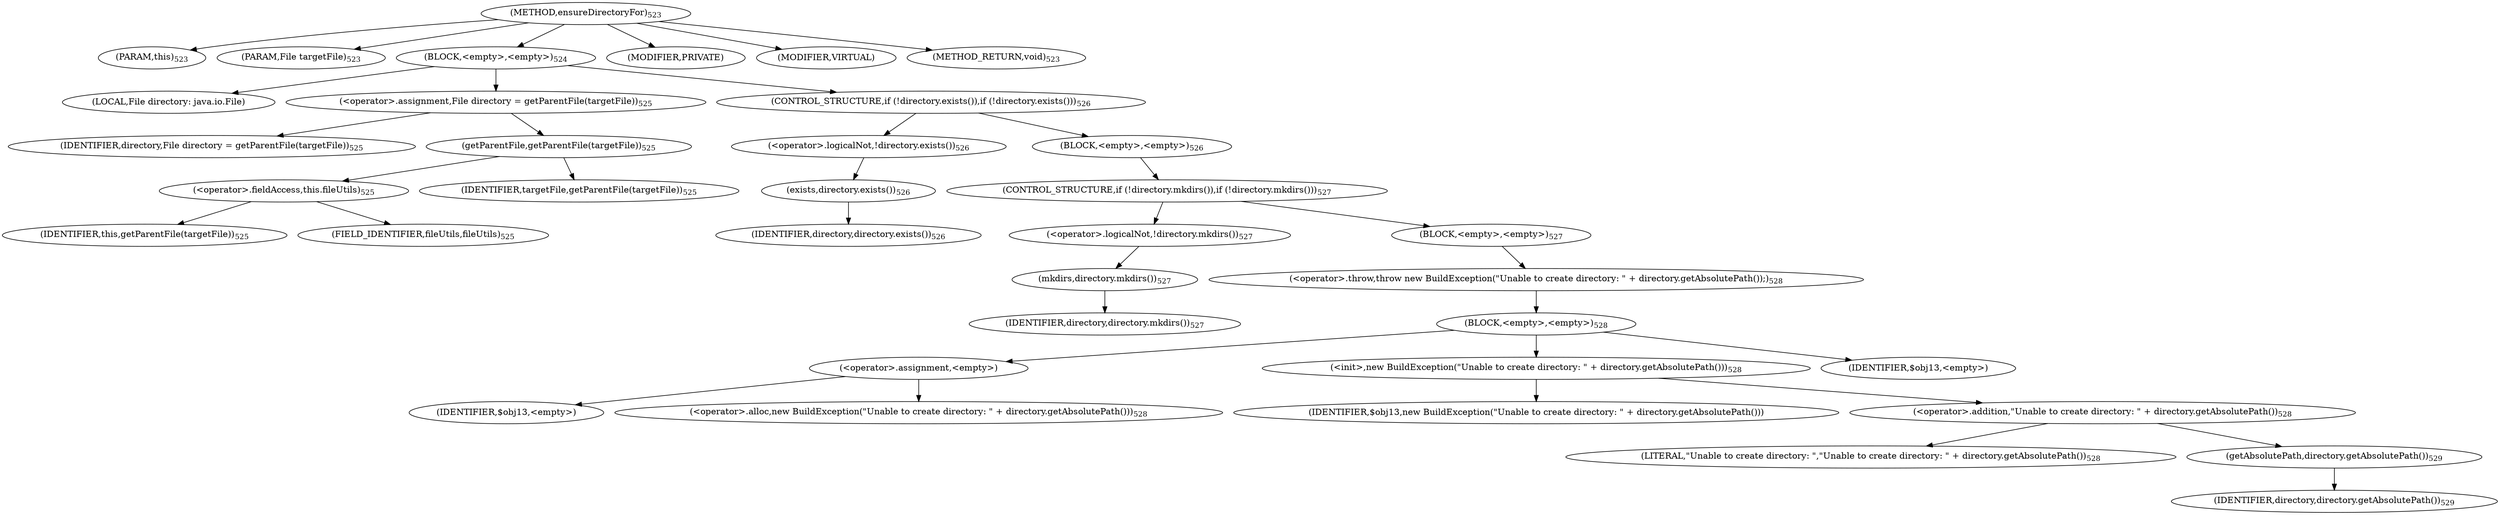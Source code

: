 digraph "ensureDirectoryFor" {  
"1076" [label = <(METHOD,ensureDirectoryFor)<SUB>523</SUB>> ]
"1077" [label = <(PARAM,this)<SUB>523</SUB>> ]
"1078" [label = <(PARAM,File targetFile)<SUB>523</SUB>> ]
"1079" [label = <(BLOCK,&lt;empty&gt;,&lt;empty&gt;)<SUB>524</SUB>> ]
"1080" [label = <(LOCAL,File directory: java.io.File)> ]
"1081" [label = <(&lt;operator&gt;.assignment,File directory = getParentFile(targetFile))<SUB>525</SUB>> ]
"1082" [label = <(IDENTIFIER,directory,File directory = getParentFile(targetFile))<SUB>525</SUB>> ]
"1083" [label = <(getParentFile,getParentFile(targetFile))<SUB>525</SUB>> ]
"1084" [label = <(&lt;operator&gt;.fieldAccess,this.fileUtils)<SUB>525</SUB>> ]
"1085" [label = <(IDENTIFIER,this,getParentFile(targetFile))<SUB>525</SUB>> ]
"1086" [label = <(FIELD_IDENTIFIER,fileUtils,fileUtils)<SUB>525</SUB>> ]
"1087" [label = <(IDENTIFIER,targetFile,getParentFile(targetFile))<SUB>525</SUB>> ]
"1088" [label = <(CONTROL_STRUCTURE,if (!directory.exists()),if (!directory.exists()))<SUB>526</SUB>> ]
"1089" [label = <(&lt;operator&gt;.logicalNot,!directory.exists())<SUB>526</SUB>> ]
"1090" [label = <(exists,directory.exists())<SUB>526</SUB>> ]
"1091" [label = <(IDENTIFIER,directory,directory.exists())<SUB>526</SUB>> ]
"1092" [label = <(BLOCK,&lt;empty&gt;,&lt;empty&gt;)<SUB>526</SUB>> ]
"1093" [label = <(CONTROL_STRUCTURE,if (!directory.mkdirs()),if (!directory.mkdirs()))<SUB>527</SUB>> ]
"1094" [label = <(&lt;operator&gt;.logicalNot,!directory.mkdirs())<SUB>527</SUB>> ]
"1095" [label = <(mkdirs,directory.mkdirs())<SUB>527</SUB>> ]
"1096" [label = <(IDENTIFIER,directory,directory.mkdirs())<SUB>527</SUB>> ]
"1097" [label = <(BLOCK,&lt;empty&gt;,&lt;empty&gt;)<SUB>527</SUB>> ]
"1098" [label = <(&lt;operator&gt;.throw,throw new BuildException(&quot;Unable to create directory: &quot; + directory.getAbsolutePath());)<SUB>528</SUB>> ]
"1099" [label = <(BLOCK,&lt;empty&gt;,&lt;empty&gt;)<SUB>528</SUB>> ]
"1100" [label = <(&lt;operator&gt;.assignment,&lt;empty&gt;)> ]
"1101" [label = <(IDENTIFIER,$obj13,&lt;empty&gt;)> ]
"1102" [label = <(&lt;operator&gt;.alloc,new BuildException(&quot;Unable to create directory: &quot; + directory.getAbsolutePath()))<SUB>528</SUB>> ]
"1103" [label = <(&lt;init&gt;,new BuildException(&quot;Unable to create directory: &quot; + directory.getAbsolutePath()))<SUB>528</SUB>> ]
"1104" [label = <(IDENTIFIER,$obj13,new BuildException(&quot;Unable to create directory: &quot; + directory.getAbsolutePath()))> ]
"1105" [label = <(&lt;operator&gt;.addition,&quot;Unable to create directory: &quot; + directory.getAbsolutePath())<SUB>528</SUB>> ]
"1106" [label = <(LITERAL,&quot;Unable to create directory: &quot;,&quot;Unable to create directory: &quot; + directory.getAbsolutePath())<SUB>528</SUB>> ]
"1107" [label = <(getAbsolutePath,directory.getAbsolutePath())<SUB>529</SUB>> ]
"1108" [label = <(IDENTIFIER,directory,directory.getAbsolutePath())<SUB>529</SUB>> ]
"1109" [label = <(IDENTIFIER,$obj13,&lt;empty&gt;)> ]
"1110" [label = <(MODIFIER,PRIVATE)> ]
"1111" [label = <(MODIFIER,VIRTUAL)> ]
"1112" [label = <(METHOD_RETURN,void)<SUB>523</SUB>> ]
  "1076" -> "1077" 
  "1076" -> "1078" 
  "1076" -> "1079" 
  "1076" -> "1110" 
  "1076" -> "1111" 
  "1076" -> "1112" 
  "1079" -> "1080" 
  "1079" -> "1081" 
  "1079" -> "1088" 
  "1081" -> "1082" 
  "1081" -> "1083" 
  "1083" -> "1084" 
  "1083" -> "1087" 
  "1084" -> "1085" 
  "1084" -> "1086" 
  "1088" -> "1089" 
  "1088" -> "1092" 
  "1089" -> "1090" 
  "1090" -> "1091" 
  "1092" -> "1093" 
  "1093" -> "1094" 
  "1093" -> "1097" 
  "1094" -> "1095" 
  "1095" -> "1096" 
  "1097" -> "1098" 
  "1098" -> "1099" 
  "1099" -> "1100" 
  "1099" -> "1103" 
  "1099" -> "1109" 
  "1100" -> "1101" 
  "1100" -> "1102" 
  "1103" -> "1104" 
  "1103" -> "1105" 
  "1105" -> "1106" 
  "1105" -> "1107" 
  "1107" -> "1108" 
}
